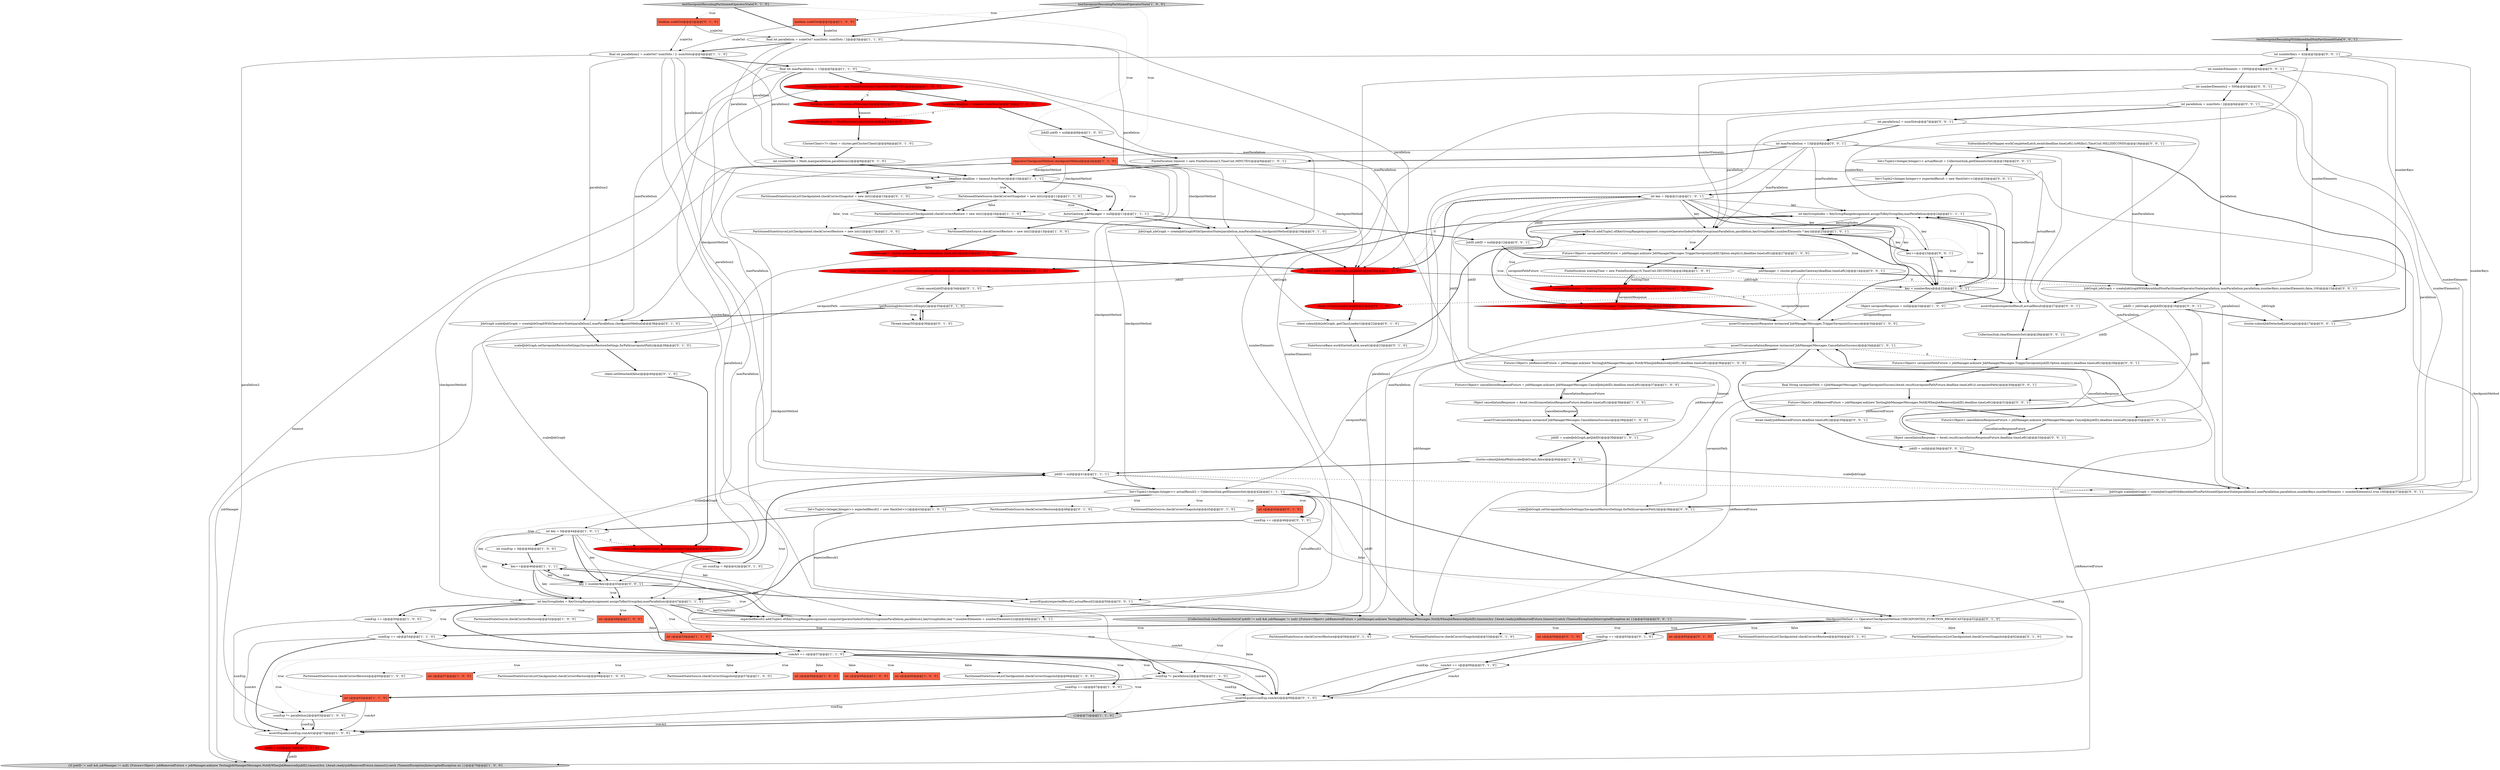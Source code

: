 digraph {
119 [style = filled, label = "SubtaskIndexFlatMapper.workCompletedLatch.await(deadline.timeLeft().toMillis(),TimeUnit.MILLISECONDS)@@@18@@@['0', '0', '1']", fillcolor = white, shape = ellipse image = "AAA0AAABBB3BBB"];
59 [style = filled, label = "Set<Tuple2<Integer,Integer>> expectedResult2 = new HashSet<>()@@@43@@@['1', '0', '1']", fillcolor = white, shape = ellipse image = "AAA0AAABBB1BBB"];
25 [style = filled, label = "PartitionedStateSource.checkCorrectRestore@@@60@@@['1', '0', '0']", fillcolor = white, shape = ellipse image = "AAA0AAABBB1BBB"];
46 [style = filled, label = "int keyGroupIndex = KeyGroupRangeAssignment.assignToKeyGroup(key,maxParallelism)@@@24@@@['1', '1', '1']", fillcolor = white, shape = ellipse image = "AAA0AAABBB1BBB"];
78 [style = filled, label = "client.setDetached(true)@@@21@@@['0', '1', '0']", fillcolor = red, shape = ellipse image = "AAA1AAABBB2BBB"];
30 [style = filled, label = "Future<Object> jobRemovedFuture = jobManager.ask(new TestingJobManagerMessages.NotifyWhenJobRemoved(jobID),deadline.timeLeft())@@@36@@@['1', '0', '0']", fillcolor = white, shape = ellipse image = "AAA0AAABBB1BBB"];
62 [style = filled, label = "cluster.submitJobAndWait(scaledJobGraph,false)@@@40@@@['1', '0', '1']", fillcolor = white, shape = ellipse image = "AAA0AAABBB1BBB"];
38 [style = filled, label = "sumExp += c@@@67@@@['1', '0', '0']", fillcolor = white, shape = ellipse image = "AAA0AAABBB1BBB"];
18 [style = filled, label = "sumExp += c@@@54@@@['1', '1', '0']", fillcolor = white, shape = ellipse image = "AAA0AAABBB1BBB"];
16 [style = filled, label = "key++@@@46@@@['1', '1', '1']", fillcolor = white, shape = ellipse image = "AAA0AAABBB1BBB"];
72 [style = filled, label = "PartitionedStateSource.checkCorrectRestore@@@48@@@['0', '1', '0']", fillcolor = white, shape = ellipse image = "AAA0AAABBB2BBB"];
84 [style = filled, label = "int c@@@65@@@['0', '1', '0']", fillcolor = tomato, shape = box image = "AAA0AAABBB2BBB"];
100 [style = filled, label = "int numberElements = 1000@@@4@@@['0', '0', '1']", fillcolor = white, shape = ellipse image = "AAA0AAABBB3BBB"];
34 [style = filled, label = "final JobID jobID = jobGraph.getJobID()@@@20@@@['1', '1', '0']", fillcolor = red, shape = ellipse image = "AAA1AAABBB1BBB"];
43 [style = filled, label = "{}@@@71@@@['1', '1', '0']", fillcolor = lightgray, shape = ellipse image = "AAA0AAABBB1BBB"];
27 [style = filled, label = "sumAct += c@@@57@@@['1', '1', '0']", fillcolor = white, shape = ellipse image = "AAA0AAABBB1BBB"];
89 [style = filled, label = "PartitionedStateSource.checkCorrectSnapshot@@@45@@@['0', '1', '0']", fillcolor = white, shape = ellipse image = "AAA0AAABBB2BBB"];
21 [style = filled, label = "int c@@@57@@@['1', '0', '0']", fillcolor = tomato, shape = box image = "AAA0AAABBB1BBB"];
11 [style = filled, label = "expectedResult.add(Tuple2.of(KeyGroupRangeAssignment.computeOperatorIndexForKeyGroup(maxParallelism,parallelism,keyGroupIndex),numberElements * key))@@@25@@@['1', '0', '1']", fillcolor = white, shape = ellipse image = "AAA0AAABBB1BBB"];
36 [style = filled, label = "PartitionedStateSourceListCheckpointed.checkCorrectRestore@@@69@@@['1', '0', '0']", fillcolor = white, shape = ellipse image = "AAA0AAABBB1BBB"];
127 [style = filled, label = "assertEquals(expectedResult2,actualResult2)@@@50@@@['0', '0', '1']", fillcolor = white, shape = ellipse image = "AAA0AAABBB3BBB"];
49 [style = filled, label = "PartitionedStateSource.checkCorrectRestore = new int((((@@@13@@@['1', '0', '0']", fillcolor = white, shape = ellipse image = "AAA0AAABBB1BBB"];
80 [style = filled, label = "scaledJobGraph.setSavepointRestoreSettings(SavepointRestoreSettings.forPath(savepointPath))@@@39@@@['0', '1', '0']", fillcolor = white, shape = ellipse image = "AAA0AAABBB2BBB"];
41 [style = filled, label = "FiniteDuration waitingTime = new FiniteDuration(10,TimeUnit.SECONDS)@@@28@@@['1', '0', '0']", fillcolor = white, shape = ellipse image = "AAA0AAABBB1BBB"];
79 [style = filled, label = "PartitionedStateSourceListCheckpointed.checkCorrectRestore@@@65@@@['0', '1', '0']", fillcolor = white, shape = ellipse image = "AAA0AAABBB2BBB"];
17 [style = filled, label = "final int parallelism2 = scaleOut? numSlots / 2: numSlots@@@4@@@['1', '1', '0']", fillcolor = white, shape = ellipse image = "AAA0AAABBB1BBB"];
63 [style = filled, label = "sumExp *= parallelism2@@@63@@@['1', '0', '0']", fillcolor = white, shape = ellipse image = "AAA0AAABBB1BBB"];
116 [style = filled, label = "int parallelism2 = numSlots@@@7@@@['0', '0', '1']", fillcolor = white, shape = ellipse image = "AAA0AAABBB3BBB"];
13 [style = filled, label = "PartitionedStateSourceListCheckpointed.checkCorrectRestore = new int((((@@@17@@@['1', '0', '0']", fillcolor = white, shape = ellipse image = "AAA0AAABBB1BBB"];
98 [style = filled, label = "int c@@@45@@@['0', '1', '0']", fillcolor = tomato, shape = box image = "AAA0AAABBB2BBB"];
10 [style = filled, label = "Deadline deadline = timeout.fromNow()@@@7@@@['1', '0', '0']", fillcolor = red, shape = ellipse image = "AAA1AAABBB1BBB"];
86 [style = filled, label = "PartitionedStateSourceListCheckpointed.checkCorrectSnapshot@@@62@@@['0', '1', '0']", fillcolor = white, shape = ellipse image = "AAA0AAABBB2BBB"];
23 [style = filled, label = "Set<Tuple2<Integer,Integer>> actualResult2 = CollectionSink.getElementsSet()@@@42@@@['1', '1', '1']", fillcolor = white, shape = ellipse image = "AAA0AAABBB1BBB"];
126 [style = filled, label = "testSavepointRescalingWithKeyedAndNonPartitionedState['0', '0', '1']", fillcolor = lightgray, shape = diamond image = "AAA0AAABBB3BBB"];
58 [style = filled, label = "Future<Object> savepointPathFuture = jobManager.ask(new JobManagerMessages.TriggerSavepoint(jobID,Option.empty()),deadline.timeLeft())@@@27@@@['1', '0', '0']", fillcolor = white, shape = ellipse image = "AAA0AAABBB1BBB"];
83 [style = filled, label = "assertEquals(sumExp,sumAct)@@@69@@@['0', '1', '0']", fillcolor = white, shape = ellipse image = "AAA0AAABBB2BBB"];
101 [style = filled, label = "Future<Object> savepointPathFuture = jobManager.ask(new JobManagerMessages.TriggerSavepoint(jobID,Option.empty()),deadline.timeLeft())@@@29@@@['0', '0', '1']", fillcolor = white, shape = ellipse image = "AAA0AAABBB3BBB"];
22 [style = filled, label = "testSavepointRescalingPartitionedOperatorState['1', '0', '0']", fillcolor = lightgray, shape = diamond image = "AAA0AAABBB1BBB"];
121 [style = filled, label = "Set<Tuple2<Integer,Integer>> expectedResult = new HashSet<>()@@@20@@@['0', '0', '1']", fillcolor = white, shape = ellipse image = "AAA0AAABBB3BBB"];
99 [style = filled, label = "Await.ready(jobRemovedFuture,deadline.timeLeft())@@@35@@@['0', '0', '1']", fillcolor = white, shape = ellipse image = "AAA0AAABBB3BBB"];
6 [style = filled, label = "PartitionedStateSource.checkCorrectSnapshot = new int((((@@@11@@@['1', '1', '0']", fillcolor = white, shape = ellipse image = "AAA0AAABBB1BBB"];
102 [style = filled, label = "JobID jobID = null@@@12@@@['0', '0', '1']", fillcolor = white, shape = ellipse image = "AAA0AAABBB3BBB"];
66 [style = filled, label = "boolean scaleOut@@@2@@@['0', '1', '0']", fillcolor = tomato, shape = box image = "AAA0AAABBB2BBB"];
60 [style = filled, label = "boolean scaleOut@@@2@@@['1', '0', '0']", fillcolor = tomato, shape = box image = "AAA0AAABBB1BBB"];
35 [style = filled, label = "assertTrue(cancellationResponse instanceof JobManagerMessages.CancellationSuccess)@@@34@@@['1', '0', '1']", fillcolor = white, shape = ellipse image = "AAA0AAABBB1BBB"];
31 [style = filled, label = "final int parallelism = scaleOut? numSlots: numSlots / 2@@@3@@@['1', '1', '0']", fillcolor = white, shape = ellipse image = "AAA0AAABBB1BBB"];
50 [style = filled, label = "savepointResponse instanceof JobManagerMessages.TriggerSavepointSuccess@@@30@@@['1', '0', '0']", fillcolor = red, shape = diamond image = "AAA1AAABBB1BBB"];
113 [style = filled, label = "CollectionSink.clearElementsSet()@@@28@@@['0', '0', '1']", fillcolor = white, shape = ellipse image = "AAA0AAABBB3BBB"];
117 [style = filled, label = "cluster.submitJobDetached(jobGraph)@@@17@@@['0', '0', '1']", fillcolor = white, shape = ellipse image = "AAA0AAABBB3BBB"];
105 [style = filled, label = "Set<Tuple2<Integer,Integer>> actualResult = CollectionSink.getElementsSet()@@@19@@@['0', '0', '1']", fillcolor = white, shape = ellipse image = "AAA0AAABBB3BBB"];
47 [style = filled, label = "PartitionedStateSourceListCheckpointed.checkCorrectRestore = new int((((@@@16@@@['1', '1', '0']", fillcolor = white, shape = ellipse image = "AAA0AAABBB1BBB"];
61 [style = filled, label = "OperatorCheckpointMethod checkpointMethod@@@2@@@['1', '1', '0']", fillcolor = tomato, shape = box image = "AAA0AAABBB1BBB"];
67 [style = filled, label = "sumExp += c@@@46@@@['0', '1', '0']", fillcolor = white, shape = ellipse image = "AAA0AAABBB2BBB"];
4 [style = filled, label = "PartitionedStateSource.checkCorrectSnapshot@@@57@@@['1', '0', '0']", fillcolor = white, shape = ellipse image = "AAA0AAABBB1BBB"];
26 [style = filled, label = "jobID = scaledJobGraph.getJobID()@@@39@@@['1', '0', '1']", fillcolor = white, shape = ellipse image = "AAA0AAABBB1BBB"];
118 [style = filled, label = "jobID = jobGraph.getJobID()@@@16@@@['0', '0', '1']", fillcolor = white, shape = ellipse image = "AAA0AAABBB3BBB"];
87 [style = filled, label = "int sumExp = 0@@@42@@@['0', '1', '0']", fillcolor = white, shape = ellipse image = "AAA0AAABBB2BBB"];
40 [style = filled, label = "PartitionedStateSource.checkCorrectRestore@@@52@@@['1', '0', '0']", fillcolor = white, shape = ellipse image = "AAA0AAABBB1BBB"];
3 [style = filled, label = "jobID = null@@@41@@@['1', '1', '1']", fillcolor = white, shape = ellipse image = "AAA0AAABBB1BBB"];
51 [style = filled, label = "int c@@@66@@@['1', '0', '0']", fillcolor = tomato, shape = box image = "AAA0AAABBB1BBB"];
0 [style = filled, label = "Object savepointResponse = null@@@24@@@['1', '0', '0']", fillcolor = white, shape = ellipse image = "AAA0AAABBB1BBB"];
29 [style = filled, label = "int c@@@62@@@['1', '1', '0']", fillcolor = tomato, shape = box image = "AAA0AAABBB1BBB"];
1 [style = filled, label = "Future<Object> cancellationResponseFuture = jobManager.ask(new JobManagerMessages.CancelJob(jobID),deadline.timeLeft())@@@37@@@['1', '0', '0']", fillcolor = white, shape = ellipse image = "AAA0AAABBB1BBB"];
9 [style = filled, label = "assertTrue(savepointResponse instanceof JobManagerMessages.TriggerSavepointSuccess)@@@34@@@['1', '0', '0']", fillcolor = white, shape = ellipse image = "AAA0AAABBB1BBB"];
20 [style = filled, label = "savepointResponse = Await.result(savepointPathFuture,waitingTime)@@@29@@@['1', '0', '0']", fillcolor = red, shape = ellipse image = "AAA1AAABBB1BBB"];
44 [style = filled, label = "int keyGroupIndex = KeyGroupRangeAssignment.assignToKeyGroup(key,maxParallelism)@@@47@@@['1', '1', '1']", fillcolor = white, shape = ellipse image = "AAA0AAABBB1BBB"];
90 [style = filled, label = "client.cancel(jobID)@@@34@@@['0', '1', '0']", fillcolor = white, shape = ellipse image = "AAA0AAABBB2BBB"];
109 [style = filled, label = "key < numberKeys@@@45@@@['0', '0', '1']", fillcolor = white, shape = diamond image = "AAA0AAABBB3BBB"];
5 [style = filled, label = "jobManager = cluster.getLeaderGateway(deadline.timeLeft())@@@20@@@['1', '0', '0']", fillcolor = red, shape = ellipse image = "AAA1AAABBB1BBB"];
107 [style = filled, label = "Object cancellationResponse = Await.result(cancellationResponseFuture,deadline.timeLeft())@@@33@@@['0', '0', '1']", fillcolor = white, shape = ellipse image = "AAA0AAABBB3BBB"];
32 [style = filled, label = "ActorGateway jobManager = null@@@11@@@['1', '1', '1']", fillcolor = white, shape = ellipse image = "AAA0AAABBB1BBB"];
8 [style = filled, label = "FiniteDuration timeout = new FiniteDuration(3,TimeUnit.MINUTES)@@@6@@@['1', '0', '0']", fillcolor = red, shape = ellipse image = "AAA1AAABBB1BBB"];
65 [style = filled, label = "sumAct += c@@@66@@@['0', '1', '0']", fillcolor = white, shape = ellipse image = "AAA0AAABBB2BBB"];
123 [style = filled, label = "final String savepointPath = ((JobManagerMessages.TriggerSavepointSuccess)Await.result(savepointPathFuture,deadline.timeLeft())).savepointPath()@@@30@@@['0', '0', '1']", fillcolor = white, shape = ellipse image = "AAA0AAABBB3BBB"];
115 [style = filled, label = "int numberElements2 = 500@@@5@@@['0', '0', '1']", fillcolor = white, shape = ellipse image = "AAA0AAABBB3BBB"];
42 [style = filled, label = "assertEquals(sumExp,sumAct)@@@73@@@['1', '0', '0']", fillcolor = white, shape = ellipse image = "AAA0AAABBB1BBB"];
81 [style = filled, label = "PartitionedStateSourceListCheckpointed.checkCorrectSnapshot = new int((((@@@15@@@['0', '1', '0']", fillcolor = white, shape = ellipse image = "AAA0AAABBB2BBB"];
64 [style = filled, label = "Deadline deadline = timeout.fromNow()@@@10@@@['1', '1', '1']", fillcolor = white, shape = ellipse image = "AAA0AAABBB1BBB"];
75 [style = filled, label = "Duration timeout = Duration.ofMinutes(3)@@@6@@@['0', '1', '0']", fillcolor = red, shape = ellipse image = "AAA1AAABBB2BBB"];
56 [style = filled, label = "int c@@@69@@@['1', '0', '0']", fillcolor = tomato, shape = box image = "AAA0AAABBB1BBB"];
71 [style = filled, label = "sumExp += c@@@63@@@['0', '1', '0']", fillcolor = white, shape = ellipse image = "AAA0AAABBB2BBB"];
92 [style = filled, label = "int counterSize = Math.max(parallelism,parallelism2)@@@9@@@['0', '1', '0']", fillcolor = white, shape = ellipse image = "AAA0AAABBB2BBB"];
37 [style = filled, label = "int c@@@49@@@['1', '0', '0']", fillcolor = tomato, shape = box image = "AAA0AAABBB1BBB"];
111 [style = filled, label = "jobManager = cluster.getLeaderGateway(deadline.timeLeft())@@@14@@@['0', '0', '1']", fillcolor = white, shape = ellipse image = "AAA0AAABBB3BBB"];
103 [style = filled, label = "scaledJobGraph.setSavepointRestoreSettings(SavepointRestoreSettings.forPath(savepointPath))@@@38@@@['0', '0', '1']", fillcolor = white, shape = ellipse image = "AAA0AAABBB3BBB"];
15 [style = filled, label = "sumExp *= parallelism2@@@59@@@['1', '1', '0']", fillcolor = white, shape = ellipse image = "AAA0AAABBB1BBB"];
114 [style = filled, label = "int numberKeys = 42@@@3@@@['0', '0', '1']", fillcolor = white, shape = ellipse image = "AAA0AAABBB3BBB"];
95 [style = filled, label = "testSavepointRescalingPartitionedOperatorState['0', '1', '0']", fillcolor = lightgray, shape = diamond image = "AAA0AAABBB2BBB"];
110 [style = filled, label = "Future<Object> jobRemovedFuture = jobManager.ask(new TestingJobManagerMessages.NotifyWhenJobRemoved(jobID),deadline.timeLeft())@@@31@@@['0', '0', '1']", fillcolor = white, shape = ellipse image = "AAA0AAABBB3BBB"];
93 [style = filled, label = "!getRunningJobs(client).isEmpty()@@@35@@@['0', '1', '0']", fillcolor = white, shape = diamond image = "AAA0AAABBB2BBB"];
19 [style = filled, label = "{if (jobID != null && jobManager != null) {Future<Object> jobRemovedFuture = jobManager.ask(new TestingJobManagerMessages.NotifyWhenJobRemoved(jobID),timeout)try {Await.ready(jobRemovedFuture,timeout)}catch (TimeoutException|InterruptedException ie) }}@@@76@@@['1', '0', '0']", fillcolor = lightgray, shape = ellipse image = "AAA0AAABBB1BBB"];
55 [style = filled, label = "int c@@@53@@@['1', '1', '0']", fillcolor = tomato, shape = box image = "AAA0AAABBB1BBB"];
45 [style = filled, label = "JobID jobID = null@@@8@@@['1', '0', '0']", fillcolor = white, shape = ellipse image = "AAA0AAABBB1BBB"];
104 [style = filled, label = "Future<Object> cancellationResponseFuture = jobManager.ask(new JobManagerMessages.CancelJob(jobID),deadline.timeLeft())@@@32@@@['0', '0', '1']", fillcolor = white, shape = ellipse image = "AAA0AAABBB3BBB"];
39 [style = filled, label = "key < numberKeys@@@22@@@['1', '0', '1']", fillcolor = white, shape = diamond image = "AAA0AAABBB1BBB"];
57 [style = filled, label = "final int maxParallelism = 13@@@5@@@['1', '1', '0']", fillcolor = white, shape = ellipse image = "AAA0AAABBB1BBB"];
97 [style = filled, label = "client.submitJob(jobGraph,.getClassLoader())@@@22@@@['0', '1', '0']", fillcolor = white, shape = ellipse image = "AAA0AAABBB2BBB"];
124 [style = filled, label = "key++@@@23@@@['0', '0', '1']", fillcolor = white, shape = ellipse image = "AAA0AAABBB3BBB"];
74 [style = filled, label = "PartitionedStateSource.checkCorrectRestore@@@56@@@['0', '1', '0']", fillcolor = white, shape = ellipse image = "AAA0AAABBB2BBB"];
68 [style = filled, label = "PartitionedStateSource.checkCorrectSnapshot@@@53@@@['0', '1', '0']", fillcolor = white, shape = ellipse image = "AAA0AAABBB2BBB"];
82 [style = filled, label = "client.submitJob(scaledJobGraph,.getClassLoader())@@@41@@@['0', '1', '0']", fillcolor = red, shape = ellipse image = "AAA1AAABBB2BBB"];
94 [style = filled, label = "Deadline deadline = Deadline.now().plus(timeout)@@@7@@@['0', '1', '0']", fillcolor = red, shape = ellipse image = "AAA1AAABBB2BBB"];
70 [style = filled, label = "final String savepointPath = savepointPathFuture.get(deadline.timeLeft().toMillis(),TimeUnit.MILLISECONDS)@@@33@@@['0', '1', '0']", fillcolor = red, shape = ellipse image = "AAA1AAABBB2BBB"];
96 [style = filled, label = "StateSourceBase.workStartedLatch.await()@@@23@@@['0', '1', '0']", fillcolor = white, shape = ellipse image = "AAA0AAABBB2BBB"];
106 [style = filled, label = "int maxParallelism = 13@@@8@@@['0', '0', '1']", fillcolor = white, shape = ellipse image = "AAA0AAABBB3BBB"];
14 [style = filled, label = "int key = 0@@@21@@@['1', '0', '1']", fillcolor = white, shape = ellipse image = "AAA0AAABBB1BBB"];
88 [style = filled, label = "checkpointMethod == OperatorCheckpointMethod.CHECKPOINTED_FUNCTION_BROADCAST@@@52@@@['0', '1', '0']", fillcolor = white, shape = diamond image = "AAA0AAABBB2BBB"];
33 [style = filled, label = "int c@@@60@@@['1', '0', '0']", fillcolor = tomato, shape = box image = "AAA0AAABBB1BBB"];
125 [style = filled, label = "JobGraph scaledJobGraph = createJobGraphWithKeyedAndNonPartitionedOperatorState(parallelism2,maxParallelism,parallelism,numberKeys,numberElements + numberElements2,true,100)@@@37@@@['0', '0', '1']", fillcolor = white, shape = ellipse image = "AAA0AAABBB3BBB"];
48 [style = filled, label = "Object cancellationResponse = Await.result(cancellationResponseFuture,deadline.timeLeft())@@@38@@@['1', '0', '0']", fillcolor = white, shape = ellipse image = "AAA0AAABBB1BBB"];
52 [style = filled, label = "jobID = null@@@74@@@['1', '0', '0']", fillcolor = red, shape = ellipse image = "AAA1AAABBB1BBB"];
53 [style = filled, label = "expectedResult2.add(Tuple2.of(KeyGroupRangeAssignment.computeOperatorIndexForKeyGroup(maxParallelism,parallelism2,keyGroupIndex),key * (numberElements + numberElements2)))@@@48@@@['1', '0', '1']", fillcolor = white, shape = ellipse image = "AAA0AAABBB1BBB"];
24 [style = filled, label = "sumExp += c@@@50@@@['1', '0', '0']", fillcolor = white, shape = ellipse image = "AAA0AAABBB1BBB"];
54 [style = filled, label = "PartitionedStateSourceListCheckpointed.checkCorrectSnapshot@@@66@@@['1', '0', '0']", fillcolor = white, shape = ellipse image = "AAA0AAABBB1BBB"];
128 [style = filled, label = "assertEquals(expectedResult,actualResult)@@@27@@@['0', '0', '1']", fillcolor = white, shape = ellipse image = "AAA0AAABBB3BBB"];
28 [style = filled, label = "assertTrue(cancellationResponse instanceof JobManagerMessages.CancellationSuccess)@@@39@@@['1', '0', '0']", fillcolor = white, shape = ellipse image = "AAA0AAABBB1BBB"];
108 [style = filled, label = "JobGraph jobGraph = createJobGraphWithKeyedAndNonPartitionedOperatorState(parallelism,maxParallelism,parallelism,numberKeys,numberElements,false,100)@@@15@@@['0', '0', '1']", fillcolor = white, shape = ellipse image = "AAA0AAABBB3BBB"];
120 [style = filled, label = "jobID = null@@@36@@@['0', '0', '1']", fillcolor = white, shape = ellipse image = "AAA0AAABBB3BBB"];
77 [style = filled, label = "JobGraph scaledJobGraph = createJobGraphWithOperatorState(parallelism2,maxParallelism,checkpointMethod)@@@38@@@['0', '1', '0']", fillcolor = white, shape = ellipse image = "AAA0AAABBB2BBB"];
69 [style = filled, label = "ClusterClient<?> client = cluster.getClusterClient()@@@8@@@['0', '1', '0']", fillcolor = white, shape = ellipse image = "AAA0AAABBB2BBB"];
73 [style = filled, label = "JobGraph jobGraph = createJobGraphWithOperatorState(parallelism,maxParallelism,checkpointMethod)@@@19@@@['0', '1', '0']", fillcolor = white, shape = ellipse image = "AAA0AAABBB2BBB"];
7 [style = filled, label = "int sumExp = 0@@@46@@@['1', '0', '0']", fillcolor = white, shape = ellipse image = "AAA0AAABBB1BBB"];
91 [style = filled, label = "Thread.sleep(50)@@@36@@@['0', '1', '0']", fillcolor = white, shape = ellipse image = "AAA0AAABBB2BBB"];
12 [style = filled, label = "int key = 0@@@44@@@['1', '0', '1']", fillcolor = white, shape = ellipse image = "AAA0AAABBB1BBB"];
2 [style = filled, label = "FiniteDuration timeout = new FiniteDuration(3,TimeUnit.MINUTES)@@@9@@@['1', '0', '1']", fillcolor = white, shape = ellipse image = "AAA0AAABBB1BBB"];
85 [style = filled, label = "int c@@@56@@@['0', '1', '0']", fillcolor = tomato, shape = box image = "AAA0AAABBB2BBB"];
112 [style = filled, label = "{CollectionSink.clearElementsSet()if (jobID != null && jobManager != null) {Future<Object> jobRemovedFuture = jobManager.ask(new TestingJobManagerMessages.NotifyWhenJobRemoved(jobID),timeout)try {Await.ready(jobRemovedFuture,timeout)}catch (TimeoutException|InterruptedException ie) }}@@@52@@@['0', '0', '1']", fillcolor = lightgray, shape = ellipse image = "AAA0AAABBB3BBB"];
122 [style = filled, label = "int parallelism = numSlots / 2@@@6@@@['0', '0', '1']", fillcolor = white, shape = ellipse image = "AAA0AAABBB3BBB"];
76 [style = filled, label = "client.setDetached(false)@@@40@@@['0', '1', '0']", fillcolor = white, shape = ellipse image = "AAA0AAABBB2BBB"];
6->13 [style = dotted, label="false"];
16->44 [style = solid, label="key"];
18->42 [style = solid, label="sumAct"];
65->83 [style = solid, label="sumAct"];
106->44 [style = solid, label="maxParallelism"];
116->125 [style = solid, label="parallelism2"];
8->10 [style = bold, label=""];
62->3 [style = bold, label=""];
124->11 [style = solid, label="key"];
27->38 [style = bold, label=""];
66->31 [style = solid, label="scaleOut"];
57->3 [style = solid, label="maxParallelism"];
6->47 [style = dotted, label="false"];
11->41 [style = dotted, label="true"];
57->77 [style = solid, label="maxParallelism"];
88->18 [style = bold, label=""];
0->46 [style = bold, label=""];
22->60 [style = dotted, label="true"];
27->33 [style = dotted, label="true"];
64->32 [style = dotted, label="true"];
44->83 [style = solid, label="sumAct"];
114->100 [style = bold, label=""];
106->2 [style = bold, label=""];
114->125 [style = solid, label="numberKeys"];
39->11 [style = dotted, label="true"];
111->112 [style = solid, label="jobManager"];
57->8 [style = bold, label=""];
75->94 [style = solid, label="timeout"];
44->53 [style = solid, label="keyGroupIndex"];
61->73 [style = solid, label="checkpointMethod"];
60->31 [style = solid, label="scaleOut"];
106->125 [style = solid, label="maxParallelism"];
43->42 [style = bold, label=""];
14->58 [style = solid, label="jobID"];
77->80 [style = bold, label=""];
6->32 [style = dotted, label="true"];
64->81 [style = dotted, label="false"];
23->67 [style = bold, label=""];
75->94 [style = bold, label=""];
127->112 [style = bold, label=""];
17->64 [style = solid, label="parallelism2"];
44->24 [style = dotted, label="true"];
27->15 [style = dotted, label="true"];
11->9 [style = bold, label=""];
23->67 [style = dotted, label="true"];
41->20 [style = bold, label=""];
44->53 [style = bold, label=""];
88->29 [style = dotted, label="false"];
110->99 [style = solid, label="jobRemovedFuture"];
9->35 [style = bold, label=""];
12->7 [style = bold, label=""];
27->15 [style = bold, label=""];
88->27 [style = dotted, label="true"];
23->88 [style = bold, label=""];
59->12 [style = bold, label=""];
48->28 [style = solid, label="cancellationResponse"];
5->34 [style = bold, label=""];
104->107 [style = bold, label=""];
12->82 [style = dashed, label="0"];
88->71 [style = dotted, label="true"];
118->104 [style = solid, label="jobID"];
67->83 [style = solid, label="sumExp"];
23->44 [style = dotted, label="true"];
41->20 [style = solid, label="waitingTime"];
59->127 [style = solid, label="expectedResult2"];
5->19 [style = solid, label="jobManager"];
61->44 [style = solid, label="checkpointMethod"];
29->63 [style = bold, label=""];
7->16 [style = bold, label=""];
17->77 [style = solid, label="parallelism2"];
57->73 [style = solid, label="maxParallelism"];
44->40 [style = dotted, label="true"];
39->46 [style = dotted, label="true"];
70->80 [style = solid, label="savepointPath"];
17->15 [style = solid, label="parallelism2"];
117->119 [style = bold, label=""];
109->53 [style = dotted, label="true"];
110->112 [style = solid, label="jobRemovedFuture"];
69->92 [style = bold, label=""];
111->108 [style = bold, label=""];
114->108 [style = solid, label="numberKeys"];
105->128 [style = solid, label="actualResult"];
3->112 [style = solid, label="jobID"];
115->125 [style = solid, label="numberElements2"];
95->61 [style = dotted, label="true"];
34->90 [style = solid, label="jobID"];
71->65 [style = bold, label=""];
30->19 [style = solid, label="jobRemovedFuture"];
27->83 [style = solid, label="sumAct"];
81->47 [style = bold, label=""];
88->15 [style = dotted, label="true"];
61->64 [style = solid, label="checkpointMethod"];
120->125 [style = bold, label=""];
8->19 [style = solid, label="timeout"];
6->32 [style = bold, label=""];
95->31 [style = bold, label=""];
43->42 [style = solid, label="sumAct"];
30->26 [style = solid, label="jobRemovedFuture"];
121->128 [style = solid, label="expectedResult"];
78->97 [style = bold, label=""];
100->11 [style = solid, label="numberElements"];
27->25 [style = dotted, label="true"];
83->43 [style = bold, label=""];
35->23 [style = solid, label="savepointPath"];
22->61 [style = dotted, label="true"];
14->1 [style = solid, label="jobID"];
32->49 [style = bold, label=""];
126->114 [style = bold, label=""];
61->6 [style = solid, label="checkpointMethod"];
14->39 [style = solid, label="key"];
109->44 [style = bold, label=""];
65->83 [style = bold, label=""];
123->103 [style = solid, label="savepointPath"];
12->16 [style = solid, label="key"];
44->37 [style = dotted, label="true"];
88->74 [style = dotted, label="true"];
88->65 [style = dotted, label="true"];
102->111 [style = bold, label=""];
27->21 [style = dotted, label="true"];
118->110 [style = solid, label="jobID"];
52->19 [style = bold, label=""];
24->18 [style = bold, label=""];
115->53 [style = solid, label="numberElements2"];
128->113 [style = bold, label=""];
104->107 [style = solid, label="cancellationResponseFuture"];
24->42 [style = solid, label="sumExp"];
61->88 [style = solid, label="checkpointMethod"];
64->6 [style = bold, label=""];
121->14 [style = bold, label=""];
3->23 [style = bold, label=""];
93->91 [style = dotted, label="true"];
122->116 [style = bold, label=""];
101->123 [style = bold, label=""];
31->34 [style = solid, label="parallelism"];
27->29 [style = dotted, label="true"];
16->109 [style = solid, label="key"];
100->108 [style = solid, label="numberElements"];
10->45 [style = bold, label=""];
64->6 [style = dotted, label="true"];
12->53 [style = solid, label="key"];
57->34 [style = solid, label="maxParallelism"];
122->125 [style = solid, label="parallelism"];
6->49 [style = dotted, label="true"];
13->5 [style = bold, label=""];
15->83 [style = solid, label="sumExp"];
44->18 [style = dotted, label="true"];
109->127 [style = bold, label=""];
80->76 [style = bold, label=""];
124->39 [style = bold, label=""];
34->14 [style = bold, label=""];
96->46 [style = bold, label=""];
122->11 [style = solid, label="parallelism"];
17->92 [style = solid, label="parallelism2"];
49->5 [style = bold, label=""];
14->39 [style = bold, label=""];
48->28 [style = bold, label=""];
76->82 [style = bold, label=""];
11->124 [style = bold, label=""];
114->39 [style = solid, label="numberKeys"];
6->47 [style = bold, label=""];
11->58 [style = bold, label=""];
124->46 [style = solid, label="key"];
23->59 [style = bold, label=""];
15->29 [style = bold, label=""];
32->73 [style = bold, label=""];
94->69 [style = bold, label=""];
63->42 [style = bold, label=""];
105->121 [style = bold, label=""];
93->91 [style = bold, label=""];
71->83 [style = solid, label="sumExp"];
23->16 [style = dotted, label="true"];
17->3 [style = solid, label="parallelism2"];
34->108 [style = dashed, label="0"];
60->17 [style = solid, label="scaleOut"];
93->77 [style = bold, label=""];
108->117 [style = solid, label="jobGraph"];
61->23 [style = solid, label="checkpointMethod"];
39->46 [style = bold, label=""];
12->109 [style = bold, label=""];
95->66 [style = dotted, label="true"];
14->124 [style = solid, label="key"];
42->52 [style = bold, label=""];
1->48 [style = bold, label=""];
44->53 [style = dotted, label="true"];
27->63 [style = dotted, label="true"];
122->108 [style = solid, label="parallelism"];
23->72 [style = dotted, label="true"];
88->85 [style = dotted, label="true"];
88->79 [style = dotted, label="false"];
44->27 [style = dotted, label="false"];
2->64 [style = bold, label=""];
26->62 [style = bold, label=""];
27->38 [style = dotted, label="true"];
28->26 [style = bold, label=""];
61->3 [style = solid, label="checkpointMethod"];
16->53 [style = solid, label="key"];
45->2 [style = bold, label=""];
106->53 [style = solid, label="maxParallelism"];
1->48 [style = solid, label="cancellationResponseFuture"];
61->77 [style = solid, label="checkpointMethod"];
47->13 [style = bold, label=""];
100->115 [style = bold, label=""];
27->4 [style = dotted, label="true"];
77->82 [style = solid, label="scaledJobGraph"];
14->46 [style = solid, label="key"];
46->11 [style = solid, label="keyGroupIndex"];
34->78 [style = bold, label=""];
46->70 [style = bold, label=""];
61->34 [style = solid, label="checkpointMethod"];
20->9 [style = solid, label="savepointResponse"];
11->20 [style = dotted, label="true"];
23->88 [style = dotted, label="false"];
38->42 [style = solid, label="sumExp"];
16->109 [style = bold, label=""];
66->17 [style = solid, label="scaleOut"];
0->9 [style = solid, label="savepointResponse"];
97->96 [style = bold, label=""];
14->11 [style = solid, label="key"];
16->44 [style = bold, label=""];
73->34 [style = bold, label=""];
39->124 [style = dotted, label="true"];
34->39 [style = solid, label="jobGraph"];
58->20 [style = solid, label="savepointPathFuture"];
107->35 [style = bold, label=""];
63->42 [style = solid, label="sumExp"];
116->106 [style = bold, label=""];
118->101 [style = solid, label="jobID"];
106->11 [style = solid, label="maxParallelism"];
88->68 [style = dotted, label="true"];
116->53 [style = solid, label="parallelism2"];
27->54 [style = dotted, label="false"];
23->127 [style = solid, label="actualResult2"];
87->3 [style = bold, label=""];
110->104 [style = bold, label=""];
99->120 [style = bold, label=""];
31->17 [style = bold, label=""];
73->97 [style = solid, label="jobGraph"];
44->24 [style = bold, label=""];
10->94 [style = dashed, label="0"];
35->30 [style = bold, label=""];
44->83 [style = bold, label=""];
115->122 [style = bold, label=""];
64->32 [style = bold, label=""];
2->112 [style = solid, label="timeout"];
88->55 [style = dotted, label="true"];
38->43 [style = bold, label=""];
100->53 [style = solid, label="numberElements"];
124->39 [style = solid, label="key"];
103->26 [style = bold, label=""];
107->35 [style = solid, label="cancellationResponse"];
20->50 [style = bold, label=""];
31->64 [style = solid, label="parallelism"];
82->87 [style = bold, label=""];
27->43 [style = dotted, label="true"];
88->84 [style = dotted, label="false"];
50->9 [style = bold, label=""];
30->1 [style = bold, label=""];
90->93 [style = bold, label=""];
91->93 [style = bold, label=""];
88->18 [style = dotted, label="true"];
14->34 [style = dashed, label="0"];
35->101 [style = dashed, label="0"];
52->19 [style = solid, label="jobID"];
125->62 [style = solid, label="scaledJobGraph"];
47->73 [style = bold, label=""];
118->117 [style = bold, label=""];
106->108 [style = solid, label="maxParallelism"];
123->110 [style = bold, label=""];
106->46 [style = solid, label="maxParallelism"];
114->109 [style = solid, label="numberKeys"];
64->81 [style = bold, label=""];
108->118 [style = bold, label=""];
17->63 [style = solid, label="parallelism2"];
22->31 [style = bold, label=""];
67->44 [style = bold, label=""];
39->128 [style = bold, label=""];
3->125 [style = dashed, label="0"];
57->75 [style = bold, label=""];
109->44 [style = dotted, label="true"];
58->41 [style = bold, label=""];
109->16 [style = dotted, label="true"];
88->86 [style = dotted, label="false"];
17->57 [style = bold, label=""];
31->73 [style = solid, label="parallelism"];
46->11 [style = bold, label=""];
11->50 [style = dotted, label="true"];
27->56 [style = dotted, label="false"];
27->36 [style = dotted, label="false"];
125->103 [style = bold, label=""];
14->30 [style = solid, label="jobID"];
12->109 [style = solid, label="key"];
88->71 [style = bold, label=""];
39->0 [style = bold, label=""];
100->125 [style = solid, label="numberElements"];
50->11 [style = bold, label=""];
31->92 [style = solid, label="parallelism"];
20->50 [style = solid, label="savepointResponse"];
92->64 [style = bold, label=""];
18->27 [style = bold, label=""];
27->51 [style = dotted, label="false"];
64->47 [style = dotted, label="false"];
113->101 [style = bold, label=""];
29->42 [style = solid, label="sumAct"];
12->44 [style = solid, label="key"];
15->83 [style = bold, label=""];
119->105 [style = bold, label=""];
53->16 [style = bold, label=""];
44->55 [style = dotted, label="true"];
23->98 [style = dotted, label="true"];
39->78 [style = dashed, label="0"];
61->27 [style = solid, label="checkpointMethod"];
3->12 [style = solid, label="scaledJobGraph"];
11->58 [style = dotted, label="true"];
8->75 [style = dashed, label="0"];
35->99 [style = bold, label=""];
44->27 [style = bold, label=""];
70->90 [style = bold, label=""];
32->102 [style = bold, label=""];
23->89 [style = dotted, label="true"];
18->42 [style = bold, label=""];
}
